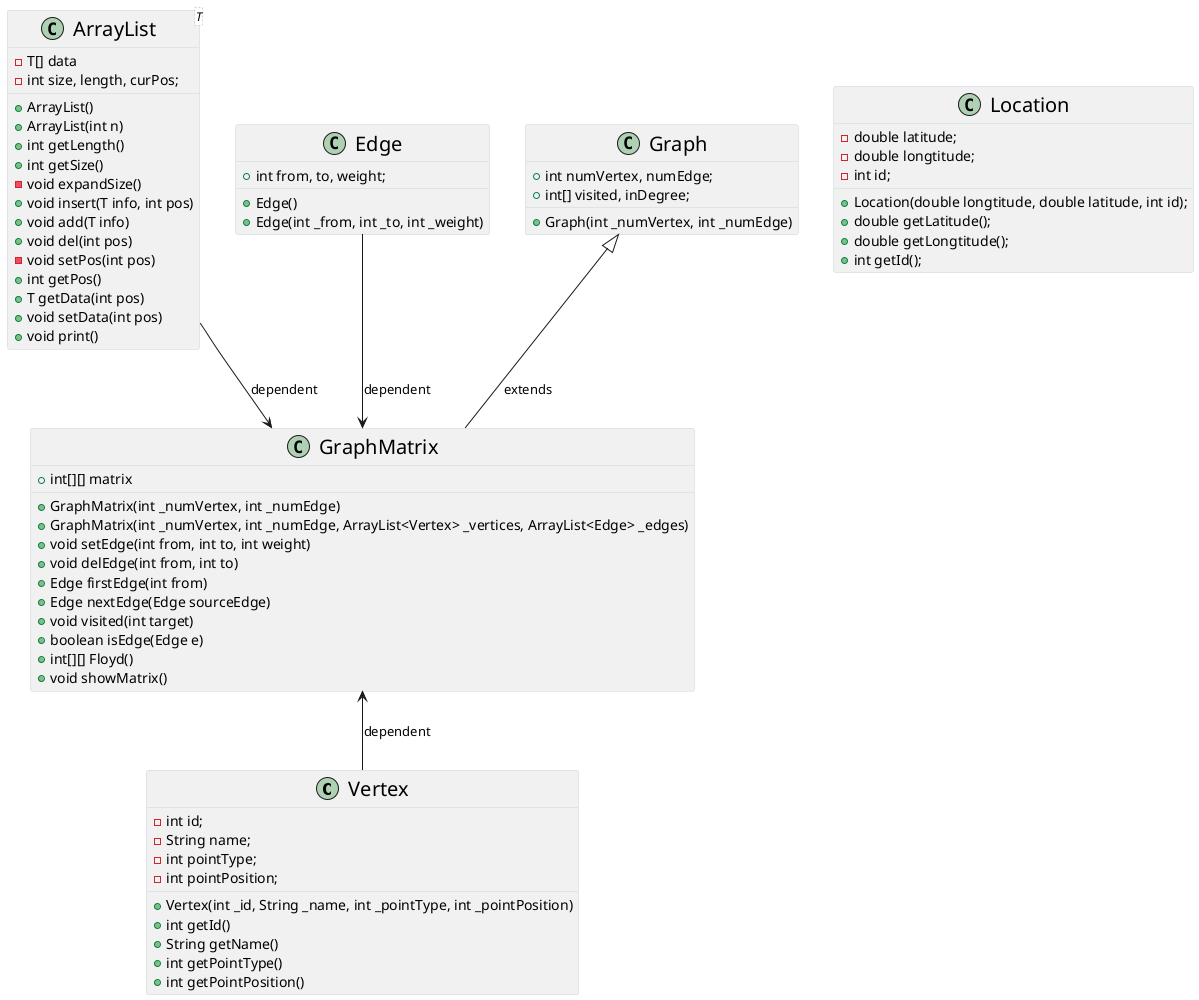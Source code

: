 @startuml
skinparam BackGroundColor #FFFFFF

skinparam class {
    BorderColor #cbd5d6
    FontSize 20
}

class Vertex {
    - int id;
    - String name;
    - int pointType;
    - int pointPosition;
    + Vertex(int _id, String _name, int _pointType, int _pointPosition)
    + int getId()
    + String getName()
    + int getPointType()
    + int getPointPosition()
}

class Edge {
    + int from, to, weight;
    + Edge()
    + Edge(int _from, int _to, int _weight)
}

class ArrayList<T> {
    - T[] data
    - int size, length, curPos;
    + ArrayList()
    + ArrayList(int n)
    + int getLength()
    + int getSize()
    - void expandSize()
    + void insert(T info, int pos)
    + void add(T info)
    + void del(int pos)
    - void setPos(int pos)
    + int getPos()
    + T getData(int pos)
    + void setData(int pos)
    + void print()
}

class Graph {
    + int numVertex, numEdge;
    + int[] visited, inDegree;
    + Graph(int _numVertex, int _numEdge)
}

Graph <|-- GraphMatrix : extends
GraphMatrix <-down- Vertex : dependent
GraphMatrix <-up- Edge : dependent
GraphMatrix <-up- ArrayList : dependent

class GraphMatrix {
    + int[][] matrix
    + GraphMatrix(int _numVertex, int _numEdge)
    + GraphMatrix(int _numVertex, int _numEdge, ArrayList<Vertex> _vertices, ArrayList<Edge> _edges)
    + void setEdge(int from, int to, int weight)
    + void delEdge(int from, int to)
    + Edge firstEdge(int from)
    + Edge nextEdge(Edge sourceEdge)
    + void visited(int target)
    + boolean isEdge(Edge e)
    + int[][] Floyd()
    + void showMatrix()
}

class Location{
    - double latitude;
    - double longtitude;
    - int id;
    + Location(double longtitude, double latitude, int id);
    + double getLatitude();
    + double getLongtitude();
    + int getId();
}

@enduml